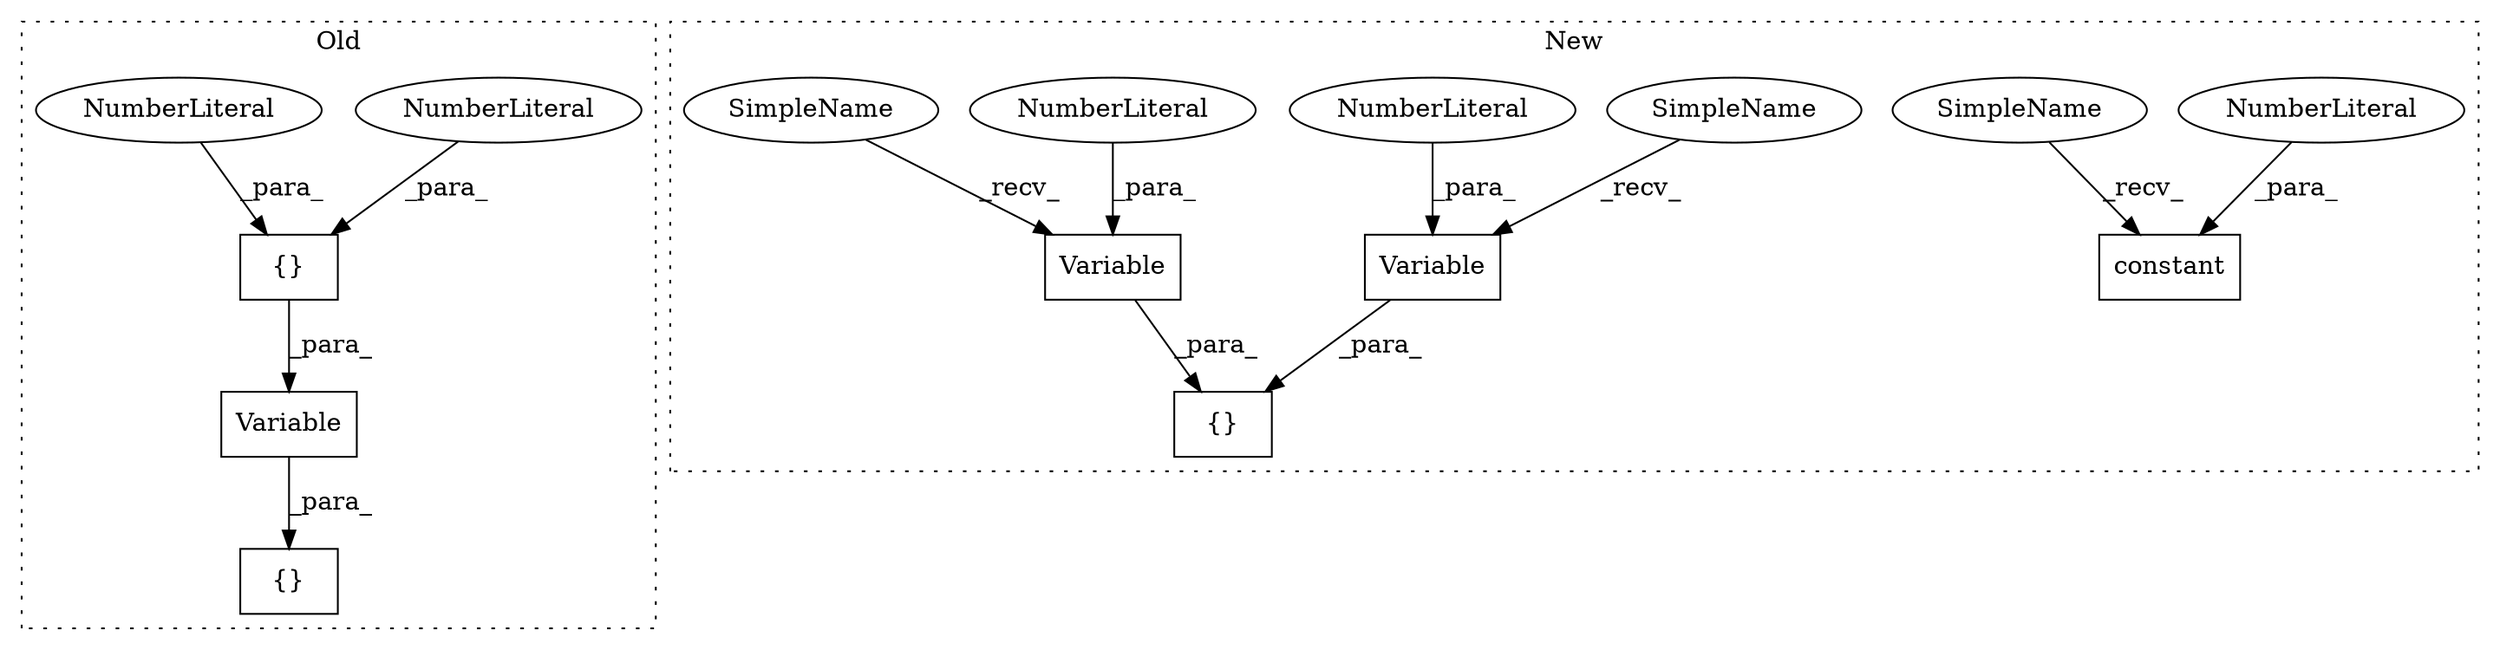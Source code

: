 digraph G {
subgraph cluster0 {
1 [label="Variable" a="32" s="5598,5627" l="9,1" shape="box"];
4 [label="{}" a="4" s="5618,5626" l="1,1" shape="box"];
5 [label="NumberLiteral" a="34" s="5623" l="3" shape="ellipse"];
6 [label="NumberLiteral" a="34" s="5619" l="3" shape="ellipse"];
7 [label="{}" a="4" s="5586,5628" l="1,1" shape="box"];
label = "Old";
style="dotted";
}
subgraph cluster1 {
2 [label="constant" a="32" s="5665,5677" l="9,1" shape="box"];
3 [label="NumberLiteral" a="34" s="5674" l="3" shape="ellipse"];
8 [label="Variable" a="32" s="5586,5598" l="9,1" shape="box"];
9 [label="{}" a="4" s="5574,5624" l="1,1" shape="box"];
10 [label="NumberLiteral" a="34" s="5595" l="3" shape="ellipse"];
11 [label="Variable" a="32" s="5611,5623" l="9,1" shape="box"];
12 [label="NumberLiteral" a="34" s="5620" l="3" shape="ellipse"];
13 [label="SimpleName" a="42" s="5654" l="10" shape="ellipse"];
14 [label="SimpleName" a="42" s="5600" l="10" shape="ellipse"];
15 [label="SimpleName" a="42" s="5575" l="10" shape="ellipse"];
label = "New";
style="dotted";
}
1 -> 7 [label="_para_"];
3 -> 2 [label="_para_"];
4 -> 1 [label="_para_"];
5 -> 4 [label="_para_"];
6 -> 4 [label="_para_"];
8 -> 9 [label="_para_"];
10 -> 8 [label="_para_"];
11 -> 9 [label="_para_"];
12 -> 11 [label="_para_"];
13 -> 2 [label="_recv_"];
14 -> 11 [label="_recv_"];
15 -> 8 [label="_recv_"];
}
